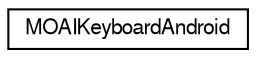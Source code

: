 digraph G
{
  edge [fontname="FreeSans",fontsize="10",labelfontname="FreeSans",labelfontsize="10"];
  node [fontname="FreeSans",fontsize="10",shape=record];
  rankdir=LR;
  Node1 [label="MOAIKeyboardAndroid",height=0.2,width=0.4,color="black", fillcolor="white", style="filled",URL="$class_m_o_a_i_keyboard_android.html"];
}
